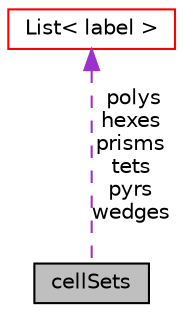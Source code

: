 digraph "cellSets"
{
  bgcolor="transparent";
  edge [fontname="Helvetica",fontsize="10",labelfontname="Helvetica",labelfontsize="10"];
  node [fontname="Helvetica",fontsize="10",shape=record];
  Node1 [label="cellSets",height=0.2,width=0.4,color="black", fillcolor="grey75", style="filled", fontcolor="black"];
  Node2 -> Node1 [dir="back",color="darkorchid3",fontsize="10",style="dashed",label=" polys\nhexes\nprisms\ntets\npyrs\nwedges" ,fontname="Helvetica"];
  Node2 [label="List\< label \>",height=0.2,width=0.4,color="red",URL="$a01391.html"];
}
